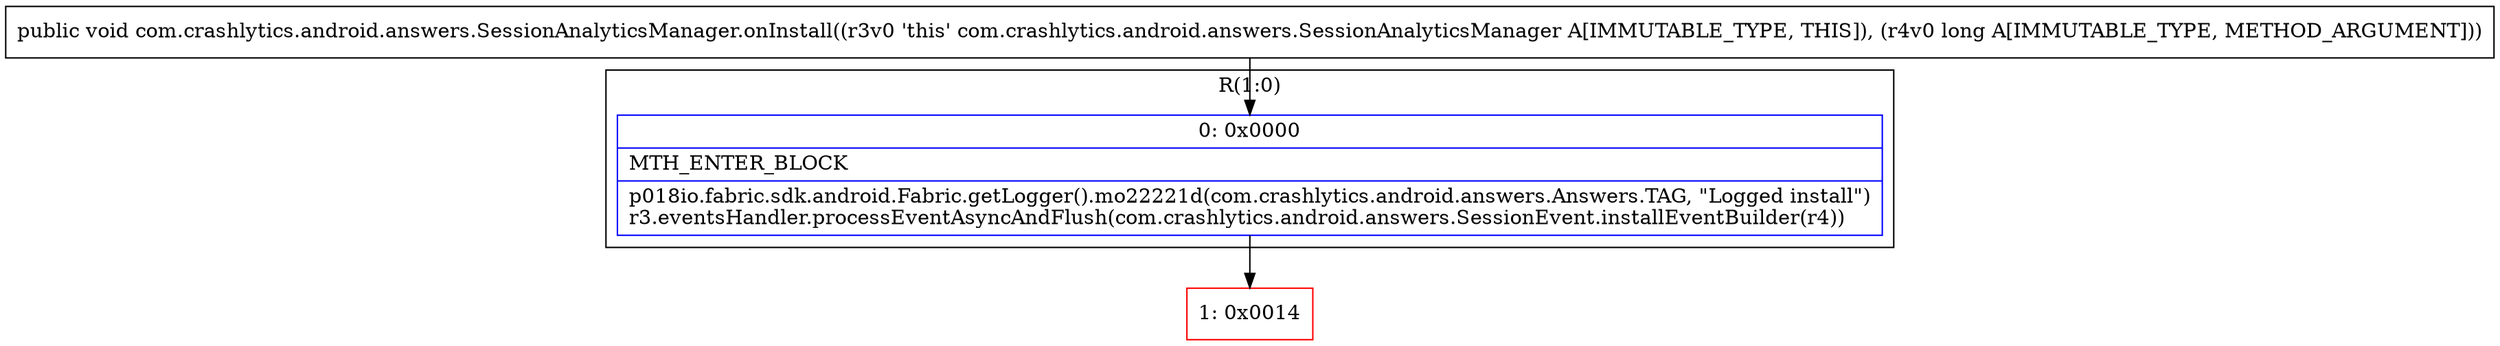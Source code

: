 digraph "CFG forcom.crashlytics.android.answers.SessionAnalyticsManager.onInstall(J)V" {
subgraph cluster_Region_1246137046 {
label = "R(1:0)";
node [shape=record,color=blue];
Node_0 [shape=record,label="{0\:\ 0x0000|MTH_ENTER_BLOCK\l|p018io.fabric.sdk.android.Fabric.getLogger().mo22221d(com.crashlytics.android.answers.Answers.TAG, \"Logged install\")\lr3.eventsHandler.processEventAsyncAndFlush(com.crashlytics.android.answers.SessionEvent.installEventBuilder(r4))\l}"];
}
Node_1 [shape=record,color=red,label="{1\:\ 0x0014}"];
MethodNode[shape=record,label="{public void com.crashlytics.android.answers.SessionAnalyticsManager.onInstall((r3v0 'this' com.crashlytics.android.answers.SessionAnalyticsManager A[IMMUTABLE_TYPE, THIS]), (r4v0 long A[IMMUTABLE_TYPE, METHOD_ARGUMENT])) }"];
MethodNode -> Node_0;
Node_0 -> Node_1;
}

